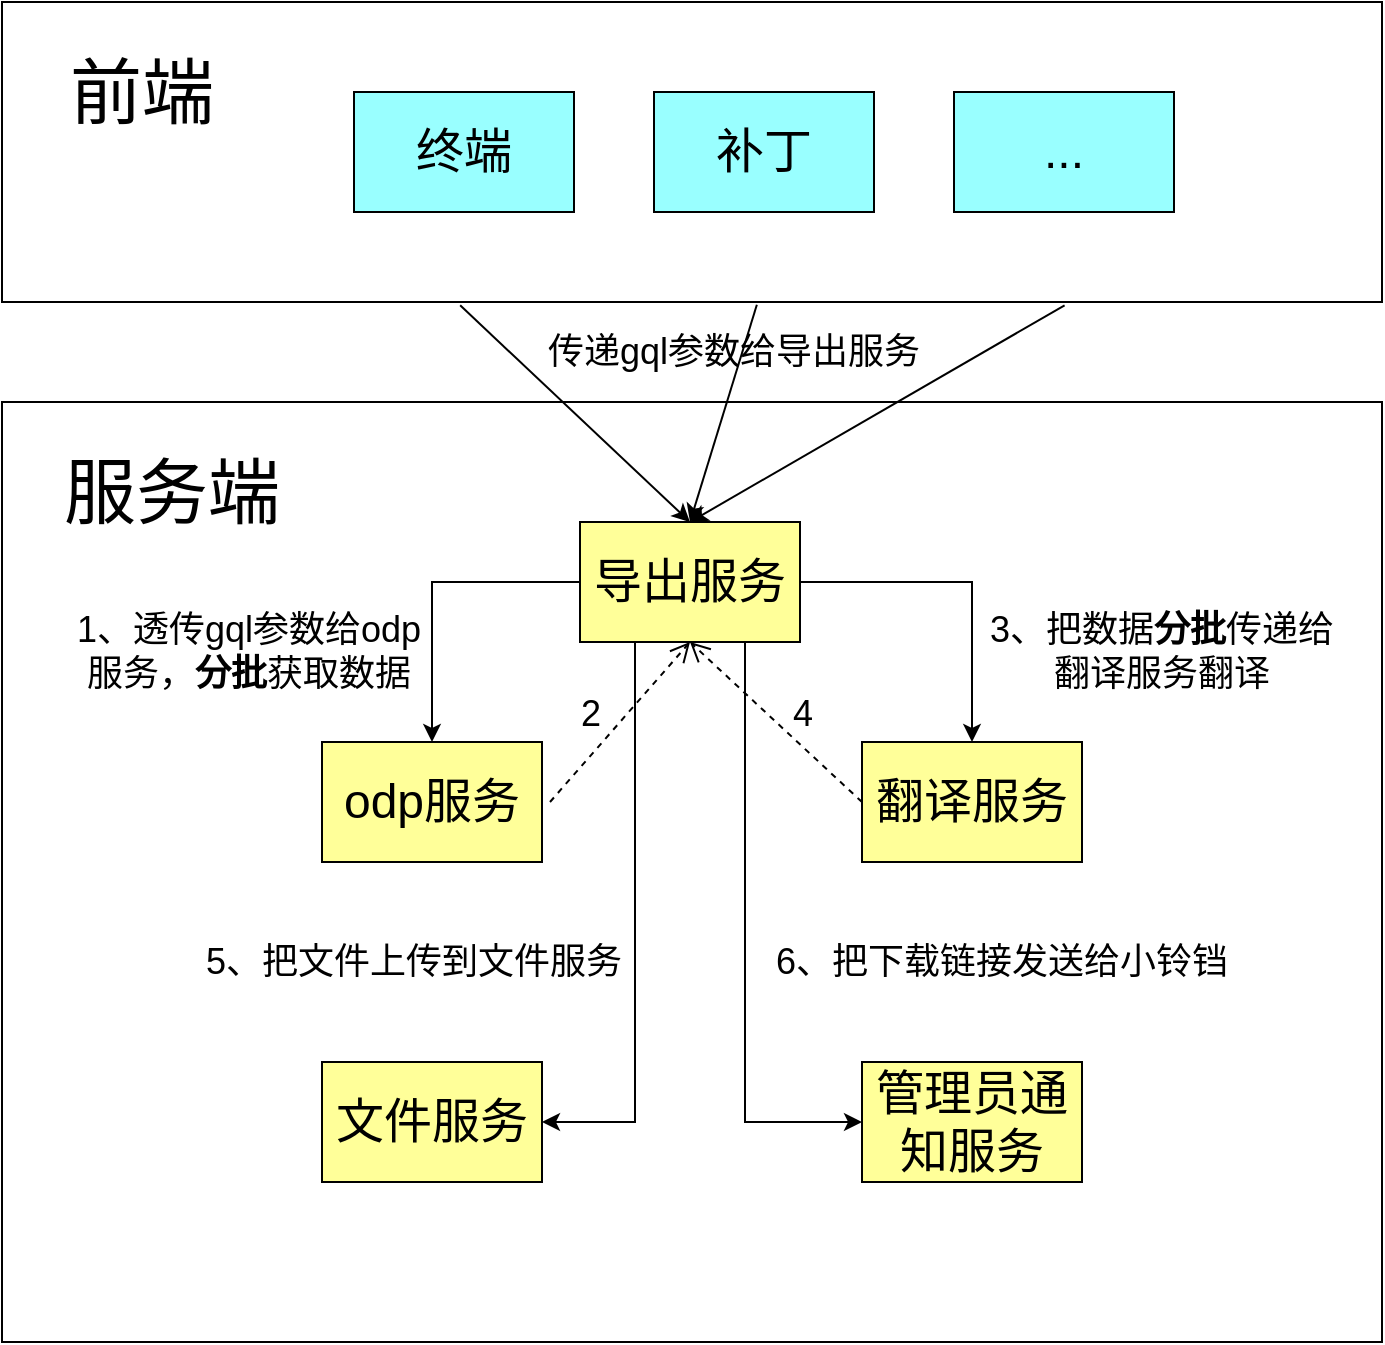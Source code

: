 <mxfile version="22.0.4" type="github">
  <diagram name="第 1 页" id="ukChPgtnxptm7X9d3SpE">
    <mxGraphModel dx="1687" dy="929" grid="1" gridSize="10" guides="1" tooltips="1" connect="1" arrows="1" fold="1" page="1" pageScale="1" pageWidth="827" pageHeight="1169" math="0" shadow="0">
      <root>
        <mxCell id="0" />
        <mxCell id="1" parent="0" />
        <mxCell id="SNvbedEbkYY78WW0vBbx-1" value="" style="rounded=0;whiteSpace=wrap;html=1;" vertex="1" parent="1">
          <mxGeometry x="70" y="90" width="690" height="150" as="geometry" />
        </mxCell>
        <mxCell id="SNvbedEbkYY78WW0vBbx-2" value="&lt;font style=&quot;font-size: 36px;&quot;&gt;前端&lt;/font&gt;" style="text;html=1;strokeColor=none;fillColor=none;align=center;verticalAlign=middle;whiteSpace=wrap;rounded=0;" vertex="1" parent="1">
          <mxGeometry x="90" y="120" width="100" height="30" as="geometry" />
        </mxCell>
        <mxCell id="SNvbedEbkYY78WW0vBbx-3" value="&lt;font style=&quot;font-size: 24px;&quot;&gt;终端&lt;/font&gt;" style="rounded=0;whiteSpace=wrap;html=1;fillColor=#99FFFF;" vertex="1" parent="1">
          <mxGeometry x="246" y="135" width="110" height="60" as="geometry" />
        </mxCell>
        <mxCell id="SNvbedEbkYY78WW0vBbx-4" value="&lt;font style=&quot;font-size: 24px;&quot;&gt;补丁&lt;/font&gt;" style="rounded=0;whiteSpace=wrap;html=1;fillColor=#99FFFF;" vertex="1" parent="1">
          <mxGeometry x="396" y="135" width="110" height="60" as="geometry" />
        </mxCell>
        <mxCell id="SNvbedEbkYY78WW0vBbx-5" value="&lt;font style=&quot;font-size: 24px;&quot;&gt;...&lt;/font&gt;" style="rounded=0;whiteSpace=wrap;html=1;fillColor=#99FFFF;" vertex="1" parent="1">
          <mxGeometry x="546" y="135" width="110" height="60" as="geometry" />
        </mxCell>
        <mxCell id="SNvbedEbkYY78WW0vBbx-6" value="" style="rounded=0;whiteSpace=wrap;html=1;" vertex="1" parent="1">
          <mxGeometry x="70" y="290" width="690" height="470" as="geometry" />
        </mxCell>
        <mxCell id="SNvbedEbkYY78WW0vBbx-22" style="edgeStyle=orthogonalEdgeStyle;rounded=0;orthogonalLoop=1;jettySize=auto;html=1;" edge="1" parent="1" source="SNvbedEbkYY78WW0vBbx-7" target="SNvbedEbkYY78WW0vBbx-18">
          <mxGeometry relative="1" as="geometry" />
        </mxCell>
        <mxCell id="SNvbedEbkYY78WW0vBbx-23" style="edgeStyle=orthogonalEdgeStyle;rounded=0;orthogonalLoop=1;jettySize=auto;html=1;exitX=1;exitY=0.5;exitDx=0;exitDy=0;" edge="1" parent="1" source="SNvbedEbkYY78WW0vBbx-7" target="SNvbedEbkYY78WW0vBbx-19">
          <mxGeometry relative="1" as="geometry" />
        </mxCell>
        <mxCell id="SNvbedEbkYY78WW0vBbx-7" value="&lt;font style=&quot;font-size: 24px;&quot;&gt;导出服务&lt;/font&gt;" style="rounded=0;whiteSpace=wrap;html=1;fillColor=#FFFF99;" vertex="1" parent="1">
          <mxGeometry x="359" y="350" width="110" height="60" as="geometry" />
        </mxCell>
        <mxCell id="SNvbedEbkYY78WW0vBbx-13" value="" style="endArrow=classic;html=1;rounded=0;exitX=0.332;exitY=1.011;exitDx=0;exitDy=0;entryX=0.5;entryY=0;entryDx=0;entryDy=0;exitPerimeter=0;" edge="1" parent="1" source="SNvbedEbkYY78WW0vBbx-1" target="SNvbedEbkYY78WW0vBbx-7">
          <mxGeometry width="50" height="50" relative="1" as="geometry">
            <mxPoint x="390" y="430" as="sourcePoint" />
            <mxPoint x="440" y="380" as="targetPoint" />
          </mxGeometry>
        </mxCell>
        <mxCell id="SNvbedEbkYY78WW0vBbx-14" value="" style="endArrow=classic;html=1;rounded=0;entryX=0.5;entryY=0;entryDx=0;entryDy=0;exitX=0.547;exitY=1.009;exitDx=0;exitDy=0;exitPerimeter=0;" edge="1" parent="1" source="SNvbedEbkYY78WW0vBbx-1" target="SNvbedEbkYY78WW0vBbx-7">
          <mxGeometry width="50" height="50" relative="1" as="geometry">
            <mxPoint x="430" y="230" as="sourcePoint" />
            <mxPoint x="424" y="360" as="targetPoint" />
          </mxGeometry>
        </mxCell>
        <mxCell id="SNvbedEbkYY78WW0vBbx-15" value="" style="endArrow=classic;html=1;rounded=0;exitX=0.77;exitY=1.011;exitDx=0;exitDy=0;entryX=0.5;entryY=0;entryDx=0;entryDy=0;exitPerimeter=0;" edge="1" parent="1" source="SNvbedEbkYY78WW0vBbx-1" target="SNvbedEbkYY78WW0vBbx-7">
          <mxGeometry width="50" height="50" relative="1" as="geometry">
            <mxPoint x="305" y="215" as="sourcePoint" />
            <mxPoint x="434" y="370" as="targetPoint" />
          </mxGeometry>
        </mxCell>
        <mxCell id="SNvbedEbkYY78WW0vBbx-16" value="&lt;span style=&quot;font-size: 18px;&quot;&gt;传递gql参数给导出服务&lt;/span&gt;" style="text;html=1;strokeColor=none;fillColor=none;align=center;verticalAlign=middle;whiteSpace=wrap;rounded=0;" vertex="1" parent="1">
          <mxGeometry x="326" y="250" width="220" height="30" as="geometry" />
        </mxCell>
        <mxCell id="SNvbedEbkYY78WW0vBbx-17" value="&lt;font style=&quot;font-size: 36px;&quot;&gt;服务端&lt;/font&gt;" style="text;html=1;strokeColor=none;fillColor=none;align=center;verticalAlign=middle;whiteSpace=wrap;rounded=0;" vertex="1" parent="1">
          <mxGeometry x="90" y="320" width="130" height="30" as="geometry" />
        </mxCell>
        <mxCell id="SNvbedEbkYY78WW0vBbx-18" value="&lt;font style=&quot;font-size: 24px;&quot;&gt;odp服务&lt;/font&gt;" style="rounded=0;whiteSpace=wrap;html=1;fillColor=#FFFF99;" vertex="1" parent="1">
          <mxGeometry x="230" y="460" width="110" height="60" as="geometry" />
        </mxCell>
        <mxCell id="SNvbedEbkYY78WW0vBbx-19" value="&lt;font style=&quot;font-size: 24px;&quot;&gt;翻译服务&lt;/font&gt;" style="rounded=0;whiteSpace=wrap;html=1;fillColor=#FFFF99;" vertex="1" parent="1">
          <mxGeometry x="500" y="460" width="110" height="60" as="geometry" />
        </mxCell>
        <mxCell id="SNvbedEbkYY78WW0vBbx-24" value="&lt;font style=&quot;font-size: 18px;&quot;&gt;1、透传gql参数给odp&lt;br&gt;服务，&lt;b style=&quot;&quot;&gt;分批&lt;/b&gt;获取数据&lt;/font&gt;" style="text;html=1;strokeColor=none;fillColor=none;align=center;verticalAlign=middle;whiteSpace=wrap;rounded=0;" vertex="1" parent="1">
          <mxGeometry x="93" y="400" width="201" height="30" as="geometry" />
        </mxCell>
        <mxCell id="SNvbedEbkYY78WW0vBbx-25" value="&lt;font style=&quot;font-size: 18px;&quot;&gt;2&lt;/font&gt;" style="html=1;verticalAlign=bottom;endArrow=open;dashed=1;endSize=8;curved=0;rounded=0;exitX=1;exitY=0.5;exitDx=0;exitDy=0;" edge="1" parent="1">
          <mxGeometry x="-0.327" y="5" relative="1" as="geometry">
            <mxPoint x="344" y="490" as="sourcePoint" />
            <mxPoint x="414" y="410" as="targetPoint" />
            <mxPoint as="offset" />
          </mxGeometry>
        </mxCell>
        <mxCell id="SNvbedEbkYY78WW0vBbx-26" value="&lt;font style=&quot;font-size: 18px;&quot;&gt;3、把数据&lt;b style=&quot;&quot;&gt;分批&lt;/b&gt;传递给&lt;br&gt;翻译服务翻译&lt;/font&gt;" style="text;html=1;strokeColor=none;fillColor=none;align=center;verticalAlign=middle;whiteSpace=wrap;rounded=0;" vertex="1" parent="1">
          <mxGeometry x="560" y="400" width="180" height="30" as="geometry" />
        </mxCell>
        <mxCell id="SNvbedEbkYY78WW0vBbx-27" value="&lt;font style=&quot;font-size: 18px;&quot;&gt;4&lt;/font&gt;" style="html=1;verticalAlign=bottom;endArrow=open;dashed=1;endSize=8;curved=0;rounded=0;exitX=0;exitY=0.5;exitDx=0;exitDy=0;entryX=0.5;entryY=1;entryDx=0;entryDy=0;" edge="1" parent="1" source="SNvbedEbkYY78WW0vBbx-19" target="SNvbedEbkYY78WW0vBbx-7">
          <mxGeometry x="-0.278" y="-2" relative="1" as="geometry">
            <mxPoint x="350" y="500" as="sourcePoint" />
            <mxPoint x="424" y="420" as="targetPoint" />
            <mxPoint as="offset" />
          </mxGeometry>
        </mxCell>
        <mxCell id="SNvbedEbkYY78WW0vBbx-28" value="&lt;font style=&quot;font-size: 24px;&quot;&gt;文件服务&lt;/font&gt;" style="rounded=0;whiteSpace=wrap;html=1;fillColor=#FFFF99;" vertex="1" parent="1">
          <mxGeometry x="230" y="620" width="110" height="60" as="geometry" />
        </mxCell>
        <mxCell id="SNvbedEbkYY78WW0vBbx-29" value="&lt;font style=&quot;font-size: 24px;&quot;&gt;管理员通知服务&lt;/font&gt;" style="rounded=0;whiteSpace=wrap;html=1;fillColor=#FFFF99;" vertex="1" parent="1">
          <mxGeometry x="500" y="620" width="110" height="60" as="geometry" />
        </mxCell>
        <mxCell id="SNvbedEbkYY78WW0vBbx-30" style="edgeStyle=orthogonalEdgeStyle;rounded=0;orthogonalLoop=1;jettySize=auto;html=1;exitX=0.25;exitY=1;exitDx=0;exitDy=0;entryX=1;entryY=0.5;entryDx=0;entryDy=0;" edge="1" parent="1" source="SNvbedEbkYY78WW0vBbx-7" target="SNvbedEbkYY78WW0vBbx-28">
          <mxGeometry relative="1" as="geometry">
            <mxPoint x="369" y="390" as="sourcePoint" />
            <mxPoint x="295" y="470" as="targetPoint" />
          </mxGeometry>
        </mxCell>
        <mxCell id="SNvbedEbkYY78WW0vBbx-31" style="edgeStyle=orthogonalEdgeStyle;rounded=0;orthogonalLoop=1;jettySize=auto;html=1;exitX=0.75;exitY=1;exitDx=0;exitDy=0;entryX=0;entryY=0.5;entryDx=0;entryDy=0;" edge="1" parent="1" source="SNvbedEbkYY78WW0vBbx-7" target="SNvbedEbkYY78WW0vBbx-29">
          <mxGeometry relative="1" as="geometry">
            <mxPoint x="397" y="420" as="sourcePoint" />
            <mxPoint x="350" y="660" as="targetPoint" />
          </mxGeometry>
        </mxCell>
        <mxCell id="SNvbedEbkYY78WW0vBbx-32" value="&lt;font style=&quot;font-size: 18px;&quot;&gt;5、把文件上传到文件服务&lt;/font&gt;" style="text;html=1;strokeColor=none;fillColor=none;align=center;verticalAlign=middle;whiteSpace=wrap;rounded=0;" vertex="1" parent="1">
          <mxGeometry x="156" y="554.5" width="240" height="30" as="geometry" />
        </mxCell>
        <mxCell id="SNvbedEbkYY78WW0vBbx-33" value="&lt;font style=&quot;font-size: 18px;&quot;&gt;6、把下载链接发送给小铃铛&lt;/font&gt;" style="text;html=1;strokeColor=none;fillColor=none;align=center;verticalAlign=middle;whiteSpace=wrap;rounded=0;" vertex="1" parent="1">
          <mxGeometry x="450" y="554.5" width="240" height="30" as="geometry" />
        </mxCell>
      </root>
    </mxGraphModel>
  </diagram>
</mxfile>

